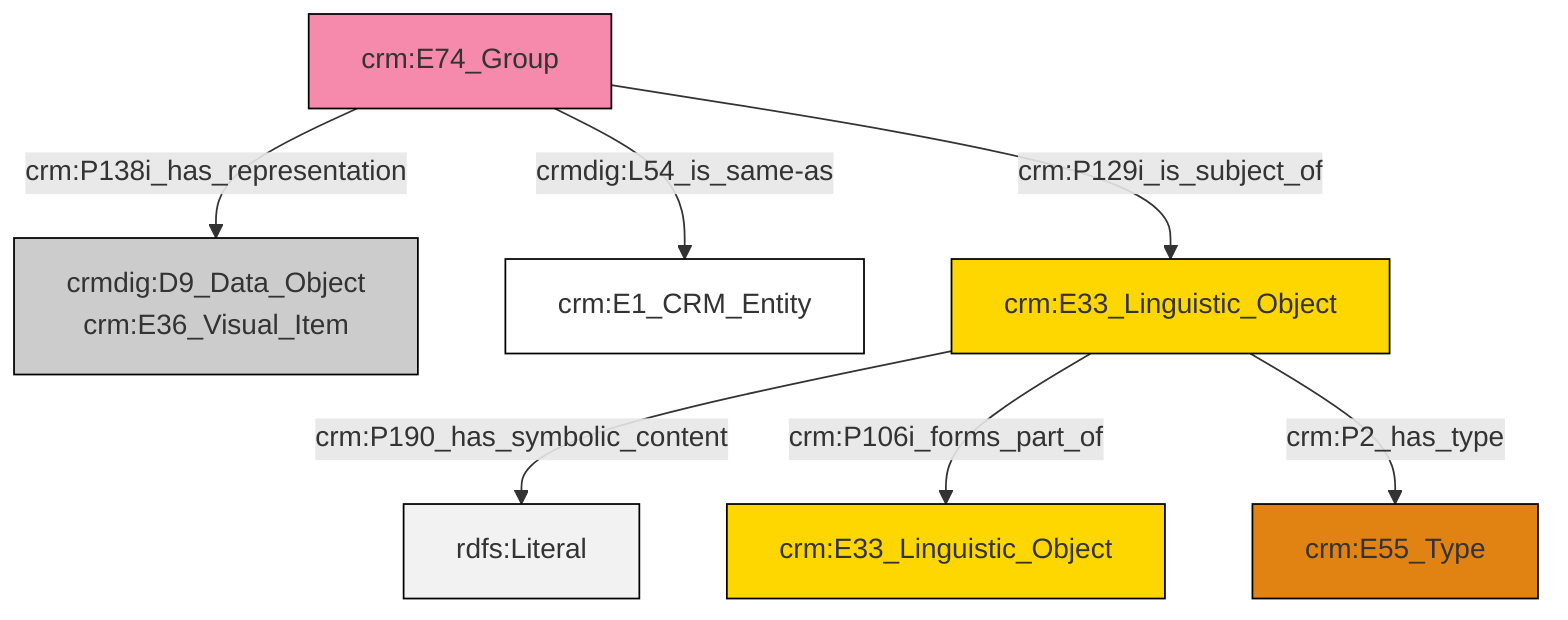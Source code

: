 graph TD
classDef Literal fill:#f2f2f2,stroke:#000000;
classDef CRM_Entity fill:#FFFFFF,stroke:#000000;
classDef Temporal_Entity fill:#00C9E6, stroke:#000000;
classDef Type fill:#E18312, stroke:#000000;
classDef Time-Span fill:#2C9C91, stroke:#000000;
classDef Appellation fill:#FFEB7F, stroke:#000000;
classDef Place fill:#008836, stroke:#000000;
classDef Persistent_Item fill:#B266B2, stroke:#000000;
classDef Conceptual_Object fill:#FFD700, stroke:#000000;
classDef Physical_Thing fill:#D2B48C, stroke:#000000;
classDef Actor fill:#f58aad, stroke:#000000;
classDef PC_Classes fill:#4ce600, stroke:#000000;
classDef Multi fill:#cccccc,stroke:#000000;

2["crm:E74_Group"]:::Actor -->|crm:P138i_has_representation| 4["crmdig:D9_Data_Object<br>crm:E36_Visual_Item"]:::Multi
2["crm:E74_Group"]:::Actor -->|crmdig:L54_is_same-as| 6["crm:E1_CRM_Entity"]:::CRM_Entity
2["crm:E74_Group"]:::Actor -->|crm:P129i_is_subject_of| 10["crm:E33_Linguistic_Object"]:::Conceptual_Object
10["crm:E33_Linguistic_Object"]:::Conceptual_Object -->|crm:P190_has_symbolic_content| 12[rdfs:Literal]:::Literal
10["crm:E33_Linguistic_Object"]:::Conceptual_Object -->|crm:P106i_forms_part_of| 7["crm:E33_Linguistic_Object"]:::Conceptual_Object
10["crm:E33_Linguistic_Object"]:::Conceptual_Object -->|crm:P2_has_type| 0["crm:E55_Type"]:::Type